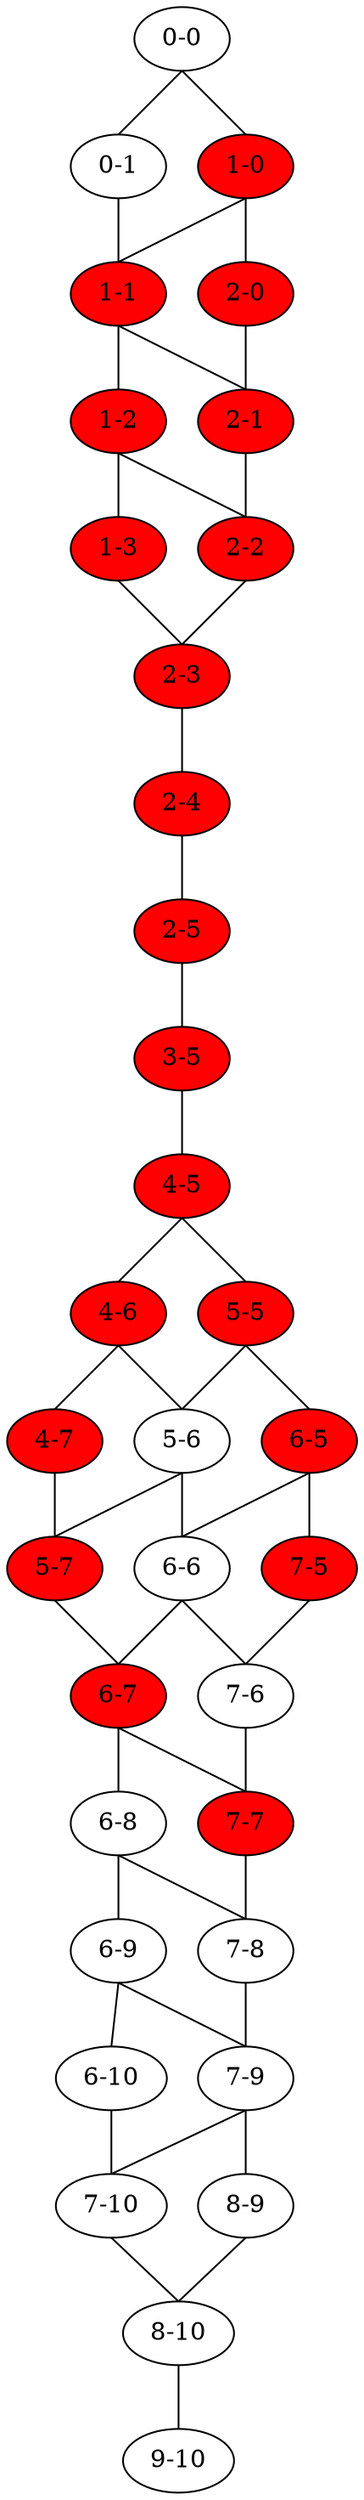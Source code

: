 digraph item_set {

// set edge attribute
edge [dir = none tailport = "s" headport = "n"]
splines=false

// the 1o layer
0 [label = "0-0"];

// the 2o layer
1 [label = "0-1"];
10 [label = "1-0"];

// the 3o layer
11 [label = "1-1"];
20 [label = "2-0"];

// the 4o layer
12 [label = "1-2"];
21 [label = "2-1"];

// the 5o layer
13 [label = "1-3"];
22 [label = "2-2"];

// the 6o layer
23 [label = "2-3"];

// the 7o layer
24 [label = "2-4"];

// the 8o layer
25 [label = "2-5"];

// the 9o layer
35 [label = "3-5"];

// the 10o layer
45 [label = "4-5"];

// the 11o layer
46 [label = "4-6"];
55 [label = "5-5"];

// the 12o layer
47 [label = "4-7"];
56 [label = "5-6"];
65 [label = "6-5"];

// the 13o layer
57 [label = "5-7"];
66 [label = "6-6"];
75 [label = "7-5"];

// the 14o layer
67 [label = "6-7"];
76 [label = "7-6"];

// the 15o layer
68 [label = "6-8"];
77 [label = "7-7"];

// the 16o layer
69 [label = "6-9"];
78 [label = "7-8"];

// the 17o layer
79 [label = "7-9"];
610 [label = "6-10"];

// the 18o layer
89 [label = "8-9"];
710 [label = "7-10"];

// the 19o layer
810 [label = "8-10"];

// the 20o layer
910 [label = "9-10"];

0 -> {10,1}
1 -> {11}
10 -> {20,11}
11 -> {21,12}
12 -> {22,13}
13 -> {23}
20 -> {21}
21 -> {22}
22 -> {23}
23 -> {24}
24 -> {25}
25 -> {35}
35 -> {45}
45 -> {55,46}
46 -> {56,47}
47 -> {57}
55 -> {65,56}
56 -> {66,57}
57 -> {67}
65 -> {75,66}
66 -> {76,67}
67 -> {77,68}
68 -> {78,69}
69 -> {79,610}
75 -> {76}
76 -> {77}
77 -> {78}
78 -> {79}
79 -> {89,710}
89 -> {810}
610 -> {710}
710 -> {810}
810 -> {910}
10,11,12,13,20,21,22,23,24,25,35,45,46,47,55,57,65,67,75,77[style=filled fillcolor="red"]
}